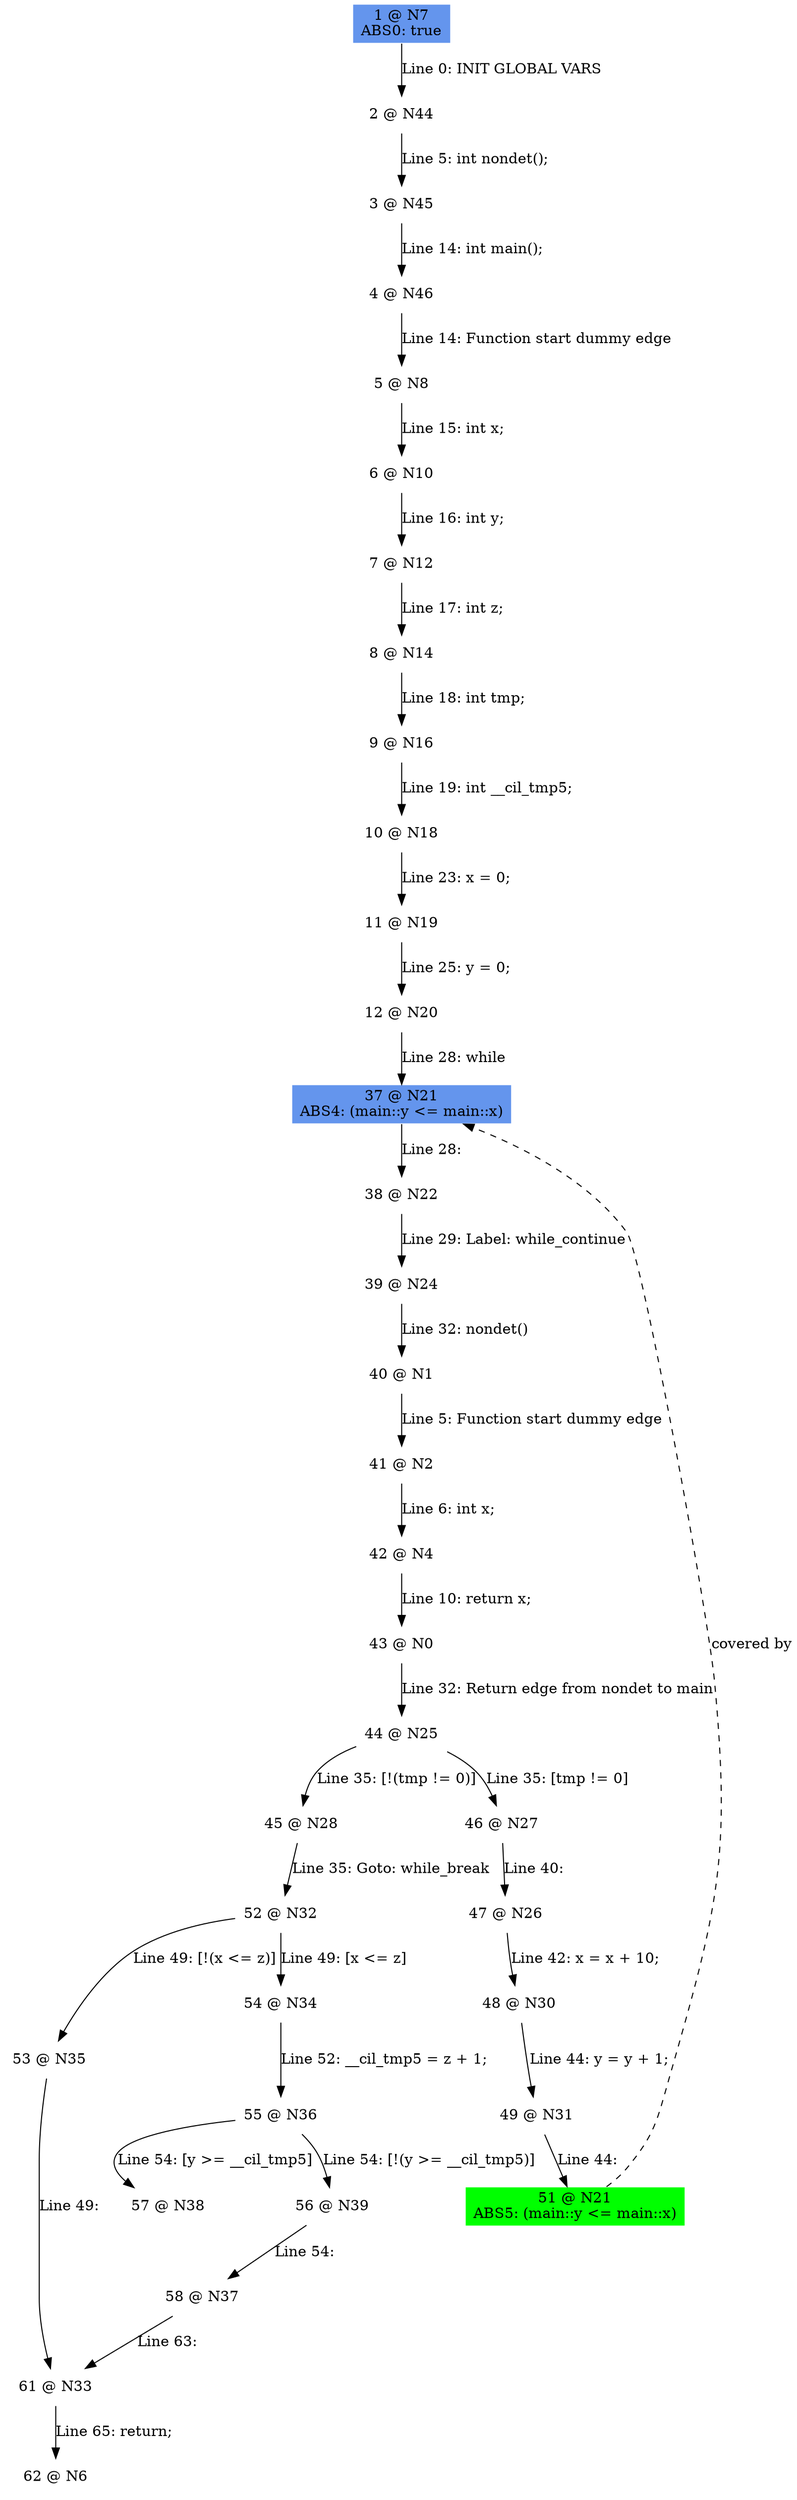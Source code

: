 digraph ARG {
node [style="filled" shape="box" color="white"]
1 [fillcolor="cornflowerblue" label="1 @ N7\nABS0: true" id="1"]
2 [label="2 @ N44" id="2"]
3 [label="3 @ N45" id="3"]
4 [label="4 @ N46" id="4"]
5 [label="5 @ N8" id="5"]
6 [label="6 @ N10" id="6"]
7 [label="7 @ N12" id="7"]
8 [label="8 @ N14" id="8"]
9 [label="9 @ N16" id="9"]
10 [label="10 @ N18" id="10"]
11 [label="11 @ N19" id="11"]
12 [label="12 @ N20" id="12"]
37 [fillcolor="cornflowerblue" label="37 @ N21\nABS4: (main::y <= main::x)" id="37"]
38 [label="38 @ N22" id="38"]
39 [label="39 @ N24" id="39"]
40 [label="40 @ N1" id="40"]
41 [label="41 @ N2" id="41"]
42 [label="42 @ N4" id="42"]
43 [label="43 @ N0" id="43"]
44 [label="44 @ N25" id="44"]
46 [label="46 @ N27" id="46"]
47 [label="47 @ N26" id="47"]
48 [label="48 @ N30" id="48"]
49 [label="49 @ N31" id="49"]
51 [fillcolor="green" label="51 @ N21\nABS5: (main::y <= main::x)" id="51"]
45 [label="45 @ N28" id="45"]
52 [label="52 @ N32" id="52"]
54 [label="54 @ N34" id="54"]
55 [label="55 @ N36" id="55"]
57 [label="57 @ N38" id="57"]
56 [label="56 @ N39" id="56"]
58 [label="58 @ N37" id="58"]
61 [label="61 @ N33" id="61"]
62 [label="62 @ N6" id="62"]
53 [label="53 @ N35" id="53"]
1 -> 2 [label="Line 0: INIT GLOBAL VARS" id="1 -> 2"]
2 -> 3 [label="Line 5: int nondet();" id="2 -> 3"]
3 -> 4 [label="Line 14: int main();" id="3 -> 4"]
4 -> 5 [label="Line 14: Function start dummy edge" id="4 -> 5"]
5 -> 6 [label="Line 15: int x;" id="5 -> 6"]
6 -> 7 [label="Line 16: int y;" id="6 -> 7"]
7 -> 8 [label="Line 17: int z;" id="7 -> 8"]
8 -> 9 [label="Line 18: int tmp;" id="8 -> 9"]
9 -> 10 [label="Line 19: int __cil_tmp5;" id="9 -> 10"]
10 -> 11 [label="Line 23: x = 0;" id="10 -> 11"]
11 -> 12 [label="Line 25: y = 0;" id="11 -> 12"]
12 -> 37 [label="Line 28: while" id="12 -> 37"]
51 -> 37 [style="dashed" weight="0" label="covered by"]
37 -> 38 [label="Line 28: " id="37 -> 38"]
38 -> 39 [label="Line 29: Label: while_continue" id="38 -> 39"]
39 -> 40 [label="Line 32: nondet()" id="39 -> 40"]
40 -> 41 [label="Line 5: Function start dummy edge" id="40 -> 41"]
41 -> 42 [label="Line 6: int x;" id="41 -> 42"]
42 -> 43 [label="Line 10: return x;" id="42 -> 43"]
43 -> 44 [label="Line 32: Return edge from nondet to main" id="43 -> 44"]
44 -> 45 [label="Line 35: [!(tmp != 0)]" id="44 -> 45"]
44 -> 46 [label="Line 35: [tmp != 0]" id="44 -> 46"]
46 -> 47 [label="Line 40: " id="46 -> 47"]
47 -> 48 [label="Line 42: x = x + 10;" id="47 -> 48"]
48 -> 49 [label="Line 44: y = y + 1;" id="48 -> 49"]
49 -> 51 [label="Line 44: " id="49 -> 51"]
45 -> 52 [label="Line 35: Goto: while_break" id="45 -> 52"]
52 -> 53 [label="Line 49: [!(x <= z)]" id="52 -> 53"]
52 -> 54 [label="Line 49: [x <= z]" id="52 -> 54"]
54 -> 55 [label="Line 52: __cil_tmp5 = z + 1;" id="54 -> 55"]
55 -> 56 [label="Line 54: [!(y >= __cil_tmp5)]" id="55 -> 56"]
55 -> 57 [label="Line 54: [y >= __cil_tmp5]" id="55 -> 57"]
56 -> 58 [label="Line 54: " id="56 -> 58"]
58 -> 61 [label="Line 63: " id="58 -> 61"]
61 -> 62 [label="Line 65: return;" id="61 -> 62"]
53 -> 61 [label="Line 49: " id="53 -> 61"]
}
